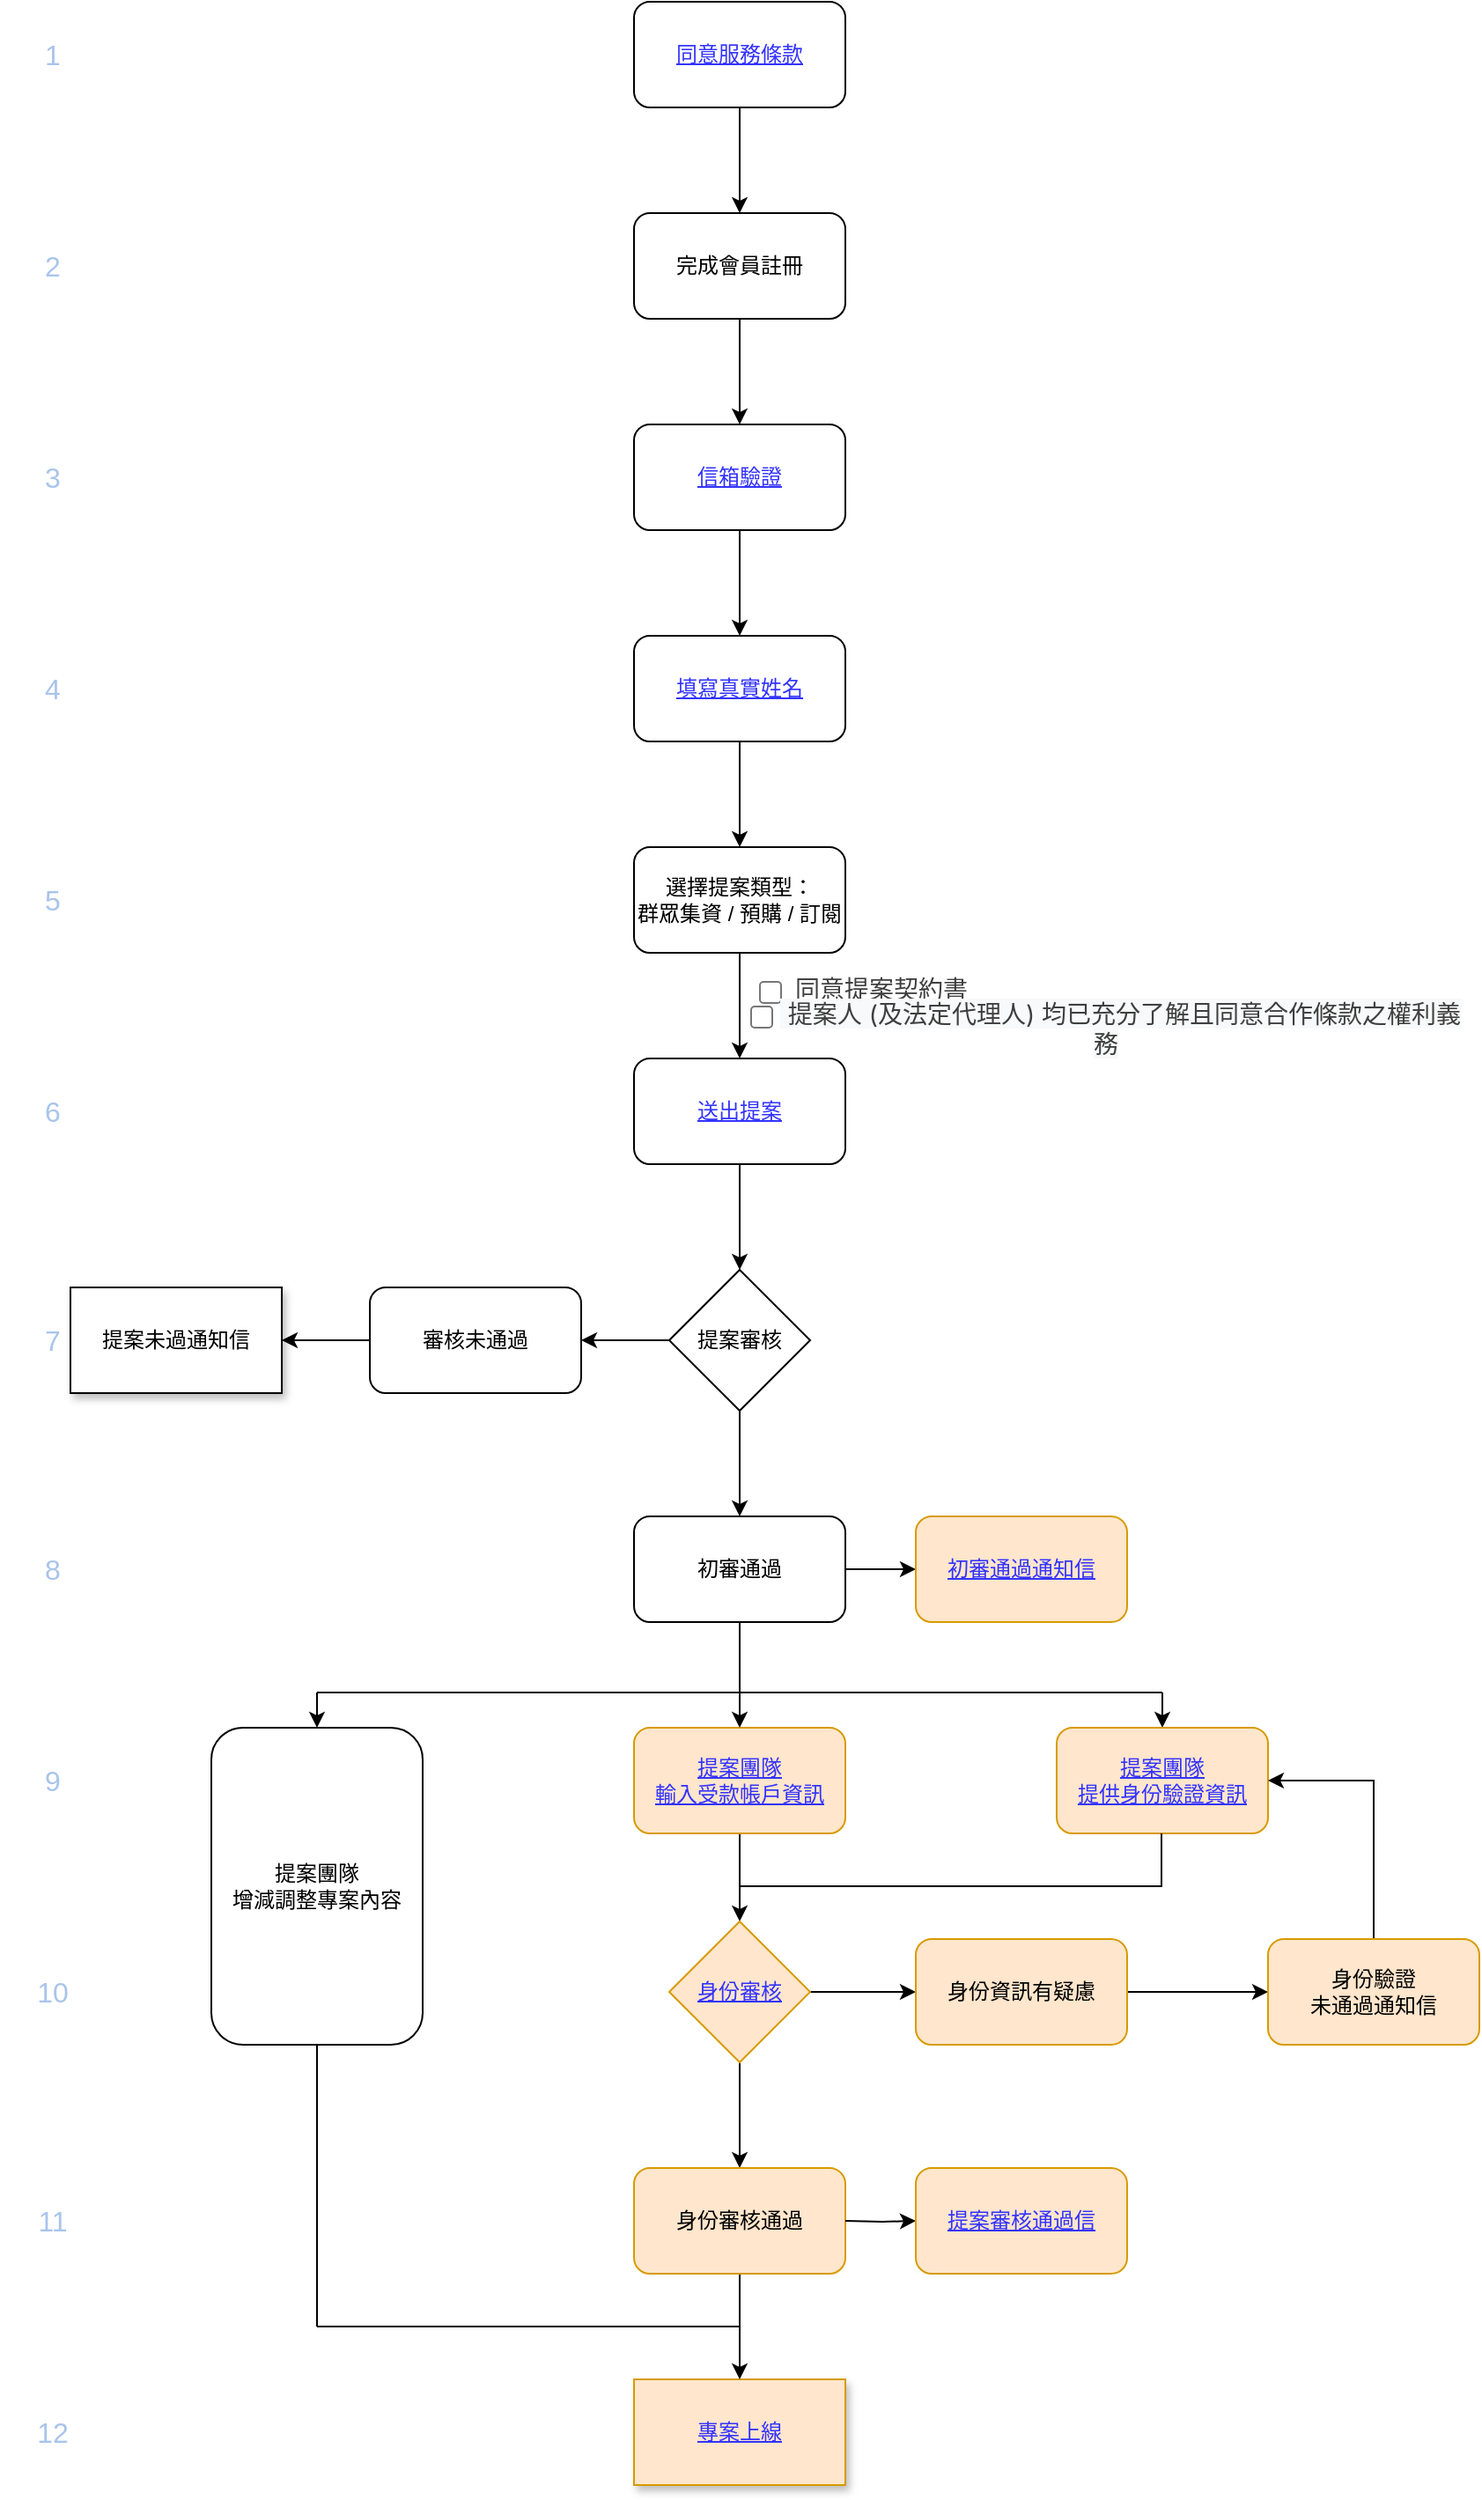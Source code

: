 <mxfile version="20.0.4" type="github">
  <diagram id="WC_vAVpubCEw6jQJzw-5" name="Page-1">
    <mxGraphModel dx="1155" dy="828" grid="1" gridSize="10" guides="1" tooltips="1" connect="1" arrows="1" fold="1" page="1" pageScale="1" pageWidth="850" pageHeight="1100" math="0" shadow="0">
      <root>
        <mxCell id="0" />
        <mxCell id="1" parent="0" />
        <mxCell id="iWGYxbqnK11PC3dcelOQ-8" value="" style="edgeStyle=orthogonalEdgeStyle;rounded=0;orthogonalLoop=1;jettySize=auto;html=1;" parent="1" source="iWGYxbqnK11PC3dcelOQ-3" target="iWGYxbqnK11PC3dcelOQ-4" edge="1">
          <mxGeometry relative="1" as="geometry" />
        </mxCell>
        <UserObject label="同意服務條款" link="https://www.zeczec.com/docs/terms_of_service" linkTarget="_blank" id="iWGYxbqnK11PC3dcelOQ-3">
          <mxCell style="rounded=1;whiteSpace=wrap;html=1;fontStyle=4;fontColor=#3333FF;" parent="1" vertex="1">
            <mxGeometry x="360" y="40" width="120" height="60" as="geometry" />
          </mxCell>
        </UserObject>
        <mxCell id="iWGYxbqnK11PC3dcelOQ-9" value="" style="edgeStyle=orthogonalEdgeStyle;rounded=0;orthogonalLoop=1;jettySize=auto;html=1;" parent="1" source="iWGYxbqnK11PC3dcelOQ-4" target="iWGYxbqnK11PC3dcelOQ-5" edge="1">
          <mxGeometry relative="1" as="geometry" />
        </mxCell>
        <mxCell id="iWGYxbqnK11PC3dcelOQ-4" value="完成會員註冊" style="rounded=1;whiteSpace=wrap;html=1;" parent="1" vertex="1">
          <mxGeometry x="360" y="160" width="120" height="60" as="geometry" />
        </mxCell>
        <mxCell id="iWGYxbqnK11PC3dcelOQ-11" value="" style="edgeStyle=orthogonalEdgeStyle;rounded=0;orthogonalLoop=1;jettySize=auto;html=1;" parent="1" source="iWGYxbqnK11PC3dcelOQ-5" target="iWGYxbqnK11PC3dcelOQ-6" edge="1">
          <mxGeometry relative="1" as="geometry" />
        </mxCell>
        <UserObject label="信箱驗證" link="https://hackmd.io/@98IZ4O3dSeiDSnUI428Hfw/H1Mh3XtF9" linkTarget="_blank" id="iWGYxbqnK11PC3dcelOQ-5">
          <mxCell style="rounded=1;whiteSpace=wrap;html=1;fontStyle=4;fontColor=#3333FF;" parent="1" vertex="1">
            <mxGeometry x="360" y="280" width="120" height="60" as="geometry" />
          </mxCell>
        </UserObject>
        <mxCell id="iWGYxbqnK11PC3dcelOQ-35" value="" style="edgeStyle=orthogonalEdgeStyle;rounded=0;orthogonalLoop=1;jettySize=auto;html=1;" parent="1" source="iWGYxbqnK11PC3dcelOQ-6" target="iWGYxbqnK11PC3dcelOQ-7" edge="1">
          <mxGeometry relative="1" as="geometry" />
        </mxCell>
        <UserObject label="填寫真實姓名" link="https://hackmd.io/@98IZ4O3dSeiDSnUI428Hfw/ryBWNWYY9" linkTarget="_blank" id="iWGYxbqnK11PC3dcelOQ-6">
          <mxCell style="rounded=1;whiteSpace=wrap;html=1;fontStyle=4;fontColor=#3333FF;" parent="1" vertex="1">
            <mxGeometry x="360" y="400" width="120" height="60" as="geometry" />
          </mxCell>
        </UserObject>
        <mxCell id="iWGYxbqnK11PC3dcelOQ-36" value="" style="edgeStyle=orthogonalEdgeStyle;rounded=0;orthogonalLoop=1;jettySize=auto;html=1;" parent="1" source="iWGYxbqnK11PC3dcelOQ-7" target="iWGYxbqnK11PC3dcelOQ-12" edge="1">
          <mxGeometry relative="1" as="geometry" />
        </mxCell>
        <mxCell id="iWGYxbqnK11PC3dcelOQ-7" value="選擇提案類型：&lt;br&gt;群眾集資 / 預購 / 訂閱" style="rounded=1;whiteSpace=wrap;html=1;" parent="1" vertex="1">
          <mxGeometry x="360" y="520" width="120" height="60" as="geometry" />
        </mxCell>
        <mxCell id="iWGYxbqnK11PC3dcelOQ-37" value="" style="edgeStyle=orthogonalEdgeStyle;rounded=0;orthogonalLoop=1;jettySize=auto;html=1;" parent="1" source="iWGYxbqnK11PC3dcelOQ-12" target="iWGYxbqnK11PC3dcelOQ-13" edge="1">
          <mxGeometry relative="1" as="geometry" />
        </mxCell>
        <UserObject label="送出提案" link="https://hackmd.io/@98IZ4O3dSeiDSnUI428Hfw/rJ4XmEtYc" linkTarget="_blank" id="iWGYxbqnK11PC3dcelOQ-12">
          <mxCell style="rounded=1;whiteSpace=wrap;html=1;fontStyle=4;fontColor=#3333FF;" parent="1" vertex="1">
            <mxGeometry x="360" y="640" width="120" height="60" as="geometry" />
          </mxCell>
        </UserObject>
        <mxCell id="iWGYxbqnK11PC3dcelOQ-38" value="" style="edgeStyle=orthogonalEdgeStyle;rounded=0;orthogonalLoop=1;jettySize=auto;html=1;" parent="1" source="iWGYxbqnK11PC3dcelOQ-13" target="iWGYxbqnK11PC3dcelOQ-15" edge="1">
          <mxGeometry relative="1" as="geometry" />
        </mxCell>
        <mxCell id="iWGYxbqnK11PC3dcelOQ-39" value="" style="edgeStyle=orthogonalEdgeStyle;rounded=0;orthogonalLoop=1;jettySize=auto;html=1;" parent="1" source="iWGYxbqnK11PC3dcelOQ-13" target="iWGYxbqnK11PC3dcelOQ-14" edge="1">
          <mxGeometry relative="1" as="geometry" />
        </mxCell>
        <mxCell id="iWGYxbqnK11PC3dcelOQ-13" value="提案審核" style="rhombus;whiteSpace=wrap;html=1;" parent="1" vertex="1">
          <mxGeometry x="380" y="760" width="80" height="80" as="geometry" />
        </mxCell>
        <mxCell id="iWGYxbqnK11PC3dcelOQ-41" value="" style="edgeStyle=orthogonalEdgeStyle;rounded=0;orthogonalLoop=1;jettySize=auto;html=1;" parent="1" source="iWGYxbqnK11PC3dcelOQ-14" target="iWGYxbqnK11PC3dcelOQ-16" edge="1">
          <mxGeometry relative="1" as="geometry" />
        </mxCell>
        <mxCell id="iWGYxbqnK11PC3dcelOQ-14" value="初審通過" style="rounded=1;whiteSpace=wrap;html=1;" parent="1" vertex="1">
          <mxGeometry x="360" y="900" width="120" height="60" as="geometry" />
        </mxCell>
        <mxCell id="iWGYxbqnK11PC3dcelOQ-40" value="" style="edgeStyle=orthogonalEdgeStyle;rounded=0;orthogonalLoop=1;jettySize=auto;html=1;" parent="1" source="iWGYxbqnK11PC3dcelOQ-15" target="iWGYxbqnK11PC3dcelOQ-28" edge="1">
          <mxGeometry relative="1" as="geometry" />
        </mxCell>
        <mxCell id="iWGYxbqnK11PC3dcelOQ-15" value="審核未通過" style="rounded=1;whiteSpace=wrap;html=1;" parent="1" vertex="1">
          <mxGeometry x="210" y="770" width="120" height="60" as="geometry" />
        </mxCell>
        <UserObject label="初審通過通知信" link="https://hackmd.io/@98IZ4O3dSeiDSnUI428Hfw/HJnpa5sqc" linkTarget="_blank" id="iWGYxbqnK11PC3dcelOQ-16">
          <mxCell style="rounded=1;whiteSpace=wrap;html=1;fillColor=#ffe6cc;strokeColor=#d79b00;fontColor=#3333FF;fontStyle=4" parent="1" vertex="1">
            <mxGeometry x="520" y="900" width="120" height="60" as="geometry" />
          </mxCell>
        </UserObject>
        <mxCell id="wNFRfesZy_4Ic9vwIzbN-5" value="" style="edgeStyle=orthogonalEdgeStyle;rounded=0;orthogonalLoop=1;jettySize=auto;html=1;fontColor=#3333FF;" edge="1" parent="1" source="iWGYxbqnK11PC3dcelOQ-18" target="wNFRfesZy_4Ic9vwIzbN-3">
          <mxGeometry relative="1" as="geometry" />
        </mxCell>
        <UserObject label="提案團隊&lt;br&gt;輸入受款帳戶資訊" linkTarget="_blank" link="https://hackmd.io/@98IZ4O3dSeiDSnUI428Hfw/BJKiw2iq5" id="iWGYxbqnK11PC3dcelOQ-18">
          <mxCell style="rounded=1;whiteSpace=wrap;html=1;fontStyle=4;fillColor=#ffe6cc;strokeColor=#d79b00;fontColor=#3333FF;" parent="1" vertex="1">
            <mxGeometry x="360" y="1020" width="120" height="60" as="geometry" />
          </mxCell>
        </UserObject>
        <mxCell id="iWGYxbqnK11PC3dcelOQ-19" value="提案團隊&lt;br&gt;增減調整專案內容" style="rounded=1;whiteSpace=wrap;html=1;" parent="1" vertex="1">
          <mxGeometry x="120" y="1020" width="120" height="180" as="geometry" />
        </mxCell>
        <mxCell id="iWGYxbqnK11PC3dcelOQ-20" value="" style="endArrow=none;html=1;rounded=0;entryX=0.5;entryY=1;entryDx=0;entryDy=0;" parent="1" target="iWGYxbqnK11PC3dcelOQ-14" edge="1">
          <mxGeometry width="50" height="50" relative="1" as="geometry">
            <mxPoint x="420" y="1000" as="sourcePoint" />
            <mxPoint x="430" y="970" as="targetPoint" />
          </mxGeometry>
        </mxCell>
        <mxCell id="iWGYxbqnK11PC3dcelOQ-21" value="" style="endArrow=none;html=1;rounded=0;" parent="1" edge="1">
          <mxGeometry width="50" height="50" relative="1" as="geometry">
            <mxPoint x="300" y="1000" as="sourcePoint" />
            <mxPoint x="420" y="1000" as="targetPoint" />
          </mxGeometry>
        </mxCell>
        <mxCell id="iWGYxbqnK11PC3dcelOQ-22" value="" style="endArrow=none;html=1;rounded=0;" parent="1" edge="1">
          <mxGeometry width="50" height="50" relative="1" as="geometry">
            <mxPoint x="300" y="1000" as="sourcePoint" />
            <mxPoint x="180" y="1000" as="targetPoint" />
          </mxGeometry>
        </mxCell>
        <mxCell id="iWGYxbqnK11PC3dcelOQ-23" value="" style="endArrow=classic;html=1;rounded=0;entryX=0.5;entryY=0;entryDx=0;entryDy=0;" parent="1" target="iWGYxbqnK11PC3dcelOQ-18" edge="1">
          <mxGeometry width="50" height="50" relative="1" as="geometry">
            <mxPoint x="420" y="1000" as="sourcePoint" />
            <mxPoint x="340" y="950" as="targetPoint" />
          </mxGeometry>
        </mxCell>
        <mxCell id="iWGYxbqnK11PC3dcelOQ-24" value="" style="endArrow=classic;html=1;rounded=0;entryX=0.5;entryY=0;entryDx=0;entryDy=0;" parent="1" target="iWGYxbqnK11PC3dcelOQ-19" edge="1">
          <mxGeometry width="50" height="50" relative="1" as="geometry">
            <mxPoint x="180" y="1000" as="sourcePoint" />
            <mxPoint x="340" y="950" as="targetPoint" />
          </mxGeometry>
        </mxCell>
        <UserObject label="專案上線" link="https://hackmd.io/@98IZ4O3dSeiDSnUI428Hfw/SJOGToscc" linkTarget="_blank" id="iWGYxbqnK11PC3dcelOQ-26">
          <mxCell style="rounded=0;whiteSpace=wrap;html=1;shadow=1;fillColor=#ffe6cc;strokeColor=#d79b00;fontColor=#3333FF;fontStyle=4" parent="1" vertex="1">
            <mxGeometry x="360" y="1390" width="120" height="60" as="geometry" />
          </mxCell>
        </UserObject>
        <mxCell id="iWGYxbqnK11PC3dcelOQ-28" value="提案未過通知信" style="rounded=0;whiteSpace=wrap;html=1;gradientColor=#ffffff;shadow=1;" parent="1" vertex="1">
          <mxGeometry x="40" y="770" width="120" height="60" as="geometry" />
        </mxCell>
        <mxCell id="iWGYxbqnK11PC3dcelOQ-29" value="" style="endArrow=none;html=1;rounded=0;" parent="1" edge="1">
          <mxGeometry width="50" height="50" relative="1" as="geometry">
            <mxPoint x="300" y="1360" as="sourcePoint" />
            <mxPoint x="180" y="1360" as="targetPoint" />
          </mxGeometry>
        </mxCell>
        <mxCell id="iWGYxbqnK11PC3dcelOQ-30" value="" style="endArrow=none;html=1;rounded=0;" parent="1" edge="1">
          <mxGeometry width="50" height="50" relative="1" as="geometry">
            <mxPoint x="420" y="1360" as="sourcePoint" />
            <mxPoint x="300" y="1360" as="targetPoint" />
          </mxGeometry>
        </mxCell>
        <mxCell id="iWGYxbqnK11PC3dcelOQ-32" value="" style="endArrow=none;html=1;rounded=0;" parent="1" edge="1">
          <mxGeometry width="50" height="50" relative="1" as="geometry">
            <mxPoint x="180" y="1360" as="sourcePoint" />
            <mxPoint x="180" y="1200" as="targetPoint" />
          </mxGeometry>
        </mxCell>
        <mxCell id="ZI2vt0tMXgu7TGkp_aTG-1" value="&lt;label style=&quot;border: 0px solid rgb(229, 231, 235); box-sizing: border-box; --tw-translate-x:0; --tw-translate-y:0; --tw-rotate:0; --tw-skew-x:0; --tw-skew-y:0; --tw-scale-x:1; --tw-scale-y:1; --tw-blur: ; --tw-brightness: ; --tw-contrast: ; --tw-grayscale: ; --tw-hue-rotate: ; --tw-invert: ; --tw-saturate: ; --tw-sepia: ; --tw-drop-shadow: ; display: block; margin-bottom: 5px; color: rgb(63, 63, 63); font-family: Rubik, -apple-system, &amp;quot;system-ui&amp;quot;, &amp;quot;Segoe UI&amp;quot;, 微軟正黑體, &amp;quot;Microsoft JhengHei&amp;quot;, sans-serif; font-size: 14px; text-align: start;&quot; class=&quot;block&quot;&gt;&lt;br class=&quot;Apple-interchange-newline&quot;&gt;&lt;input style=&quot;border-width: 0px; --tw-translate-x:0; --tw-translate-y:0; --tw-rotate:0; --tw-skew-x:0; --tw-skew-y:0; --tw-scale-x:1; --tw-scale-y:1; --tw-blur: ; --tw-brightness: ; --tw-contrast: ; --tw-grayscale: ; --tw-hue-rotate: ; --tw-invert: ; --tw-saturate: ; --tw-sepia: ; --tw-drop-shadow: ; color: rgb(118, 118, 118); font-family: Rubik, -apple-system, BlinkMacSystemFont, &amp;quot;Segoe UI&amp;quot;, 微軟正黑體, &amp;quot;Microsoft JhengHei&amp;quot;, sans-serif; font-size: 0.875rem; font-weight: inherit; line-height: 1.6em; margin: 0px 0.25rem 0px 0px; padding: 0px; border-radius: 0.125rem; vertical-align: middle;&quot; id=&quot;project_terms_accepted&quot; name=&quot;project[terms_accepted]&quot; value=&quot;1&quot; type=&quot;checkbox&quot; required=&quot;required&quot;&gt;&amp;nbsp;同意提案契約書&lt;/label&gt;" style="text;html=1;strokeColor=none;fillColor=none;align=center;verticalAlign=middle;whiteSpace=wrap;rounded=0;shadow=1;" parent="1" vertex="1">
          <mxGeometry x="390" y="580" width="200" height="30" as="geometry" />
        </mxCell>
        <mxCell id="ZI2vt0tMXgu7TGkp_aTG-2" value="&lt;font style=&quot;font-size: 14px;&quot;&gt;&lt;br class=&quot;Apple-interchange-newline&quot;&gt;&lt;input style=&quot;border-width: 0px; orphans: 2; widows: 2; -webkit-text-stroke-width: 0px; text-decoration-thickness: initial; text-decoration-style: initial; text-decoration-color: initial; --tw-translate-x:0; --tw-translate-y:0; --tw-rotate:0; --tw-skew-x:0; --tw-skew-y:0; --tw-scale-x:1; --tw-scale-y:1; --tw-blur: ; --tw-brightness: ; --tw-contrast: ; --tw-grayscale: ; --tw-hue-rotate: ; --tw-invert: ; --tw-saturate: ; --tw-sepia: ; --tw-drop-shadow: ; color: rgb(118, 118, 118); font-family: Rubik, -apple-system, BlinkMacSystemFont, &amp;quot;Segoe UI&amp;quot;, 微軟正黑體, &amp;quot;Microsoft JhengHei&amp;quot;, sans-serif; font-weight: inherit; line-height: 1.6em; margin: 0px 0.25rem 0px 0px; padding: 0px; border-radius: 0.125rem; vertical-align: middle;&quot; id=&quot;project_terms_acknowledged&quot; name=&quot;project[terms_acknowledged]&quot; value=&quot;1&quot; type=&quot;checkbox&quot; required=&quot;required&quot;&gt;&lt;span style=&quot;color: rgb(63, 63, 63); font-family: Rubik, -apple-system, &amp;quot;system-ui&amp;quot;, &amp;quot;Segoe UI&amp;quot;, 微軟正黑體, &amp;quot;Microsoft JhengHei&amp;quot;, sans-serif; font-style: normal; font-variant-ligatures: normal; font-variant-caps: normal; font-weight: 400; letter-spacing: normal; orphans: 2; text-align: start; text-indent: 0px; text-transform: none; widows: 2; word-spacing: 0px; -webkit-text-stroke-width: 0px; background-color: rgb(248, 249, 250); text-decoration-thickness: initial; text-decoration-style: initial; text-decoration-color: initial; float: none; display: inline !important;&quot;&gt;&amp;nbsp;&lt;/span&gt;&lt;span style=&quot;color: rgb(63, 63, 63); font-family: Rubik, -apple-system, &amp;quot;system-ui&amp;quot;, &amp;quot;Segoe UI&amp;quot;, 微軟正黑體, &amp;quot;Microsoft JhengHei&amp;quot;, sans-serif; font-style: normal; font-variant-ligatures: normal; font-variant-caps: normal; font-weight: 400; letter-spacing: normal; orphans: 2; text-align: start; text-indent: 0px; text-transform: none; widows: 2; word-spacing: 0px; -webkit-text-stroke-width: 0px; background-color: rgb(248, 249, 250); text-decoration-thickness: initial; text-decoration-style: initial; text-decoration-color: initial; float: none; display: inline !important;&quot;&gt;提案人 (及法定代理人) 均已充分了解且同意合作條款之權利義務&lt;/span&gt;&lt;/font&gt;" style="text;html=1;strokeColor=none;fillColor=none;align=center;verticalAlign=middle;whiteSpace=wrap;rounded=0;shadow=1;" parent="1" vertex="1">
          <mxGeometry x="423" y="600" width="410" height="30" as="geometry" />
        </mxCell>
        <mxCell id="l5z9j7X2XXGUAlnBDzoz-3" value="" style="endArrow=none;html=1;rounded=0;" parent="1" edge="1">
          <mxGeometry width="50" height="50" relative="1" as="geometry">
            <mxPoint x="540" y="1000" as="sourcePoint" />
            <mxPoint x="660" y="1000" as="targetPoint" />
          </mxGeometry>
        </mxCell>
        <mxCell id="l5z9j7X2XXGUAlnBDzoz-4" value="" style="endArrow=none;html=1;rounded=0;" parent="1" edge="1">
          <mxGeometry width="50" height="50" relative="1" as="geometry">
            <mxPoint x="540" y="1000" as="sourcePoint" />
            <mxPoint x="420" y="1000" as="targetPoint" />
          </mxGeometry>
        </mxCell>
        <mxCell id="l5z9j7X2XXGUAlnBDzoz-5" value="" style="endArrow=classic;html=1;rounded=0;entryX=0.5;entryY=0;entryDx=0;entryDy=0;" parent="1" edge="1">
          <mxGeometry width="50" height="50" relative="1" as="geometry">
            <mxPoint x="660" y="1000" as="sourcePoint" />
            <mxPoint x="660" y="1020" as="targetPoint" />
          </mxGeometry>
        </mxCell>
        <mxCell id="l5z9j7X2XXGUAlnBDzoz-6" value="" style="endArrow=none;html=1;rounded=0;" parent="1" edge="1">
          <mxGeometry width="50" height="50" relative="1" as="geometry">
            <mxPoint x="540" y="1110" as="sourcePoint" />
            <mxPoint x="660" y="1110" as="targetPoint" />
          </mxGeometry>
        </mxCell>
        <mxCell id="l5z9j7X2XXGUAlnBDzoz-7" value="" style="endArrow=none;html=1;rounded=0;" parent="1" edge="1">
          <mxGeometry width="50" height="50" relative="1" as="geometry">
            <mxPoint x="540" y="1110" as="sourcePoint" />
            <mxPoint x="420" y="1110" as="targetPoint" />
          </mxGeometry>
        </mxCell>
        <UserObject label="提案團隊&lt;br&gt;提供身份驗證資訊" link="https://hackmd.io/@98IZ4O3dSeiDSnUI428Hfw/BJYoQBYY9" linkTarget="_blank" id="l5z9j7X2XXGUAlnBDzoz-8">
          <mxCell style="rounded=1;whiteSpace=wrap;html=1;fillColor=#ffe6cc;strokeColor=#d79b00;fontStyle=4;fontColor=#3333FF;" parent="1" vertex="1">
            <mxGeometry x="600" y="1020" width="120" height="60" as="geometry" />
          </mxCell>
        </UserObject>
        <mxCell id="l5z9j7X2XXGUAlnBDzoz-9" value="" style="endArrow=none;html=1;rounded=0;exitX=0.5;exitY=1;exitDx=0;exitDy=0;" parent="1" edge="1">
          <mxGeometry width="50" height="50" relative="1" as="geometry">
            <mxPoint x="659.5" y="1080" as="sourcePoint" />
            <mxPoint x="659.5" y="1110" as="targetPoint" />
          </mxGeometry>
        </mxCell>
        <mxCell id="l5z9j7X2XXGUAlnBDzoz-11" value="1" style="text;html=1;strokeColor=none;fillColor=none;align=center;verticalAlign=middle;whiteSpace=wrap;rounded=0;fontSize=16;fontColor=#A9C4EB;" parent="1" vertex="1">
          <mxGeometry y="55" width="60" height="30" as="geometry" />
        </mxCell>
        <mxCell id="l5z9j7X2XXGUAlnBDzoz-12" value="2" style="text;html=1;strokeColor=none;fillColor=none;align=center;verticalAlign=middle;whiteSpace=wrap;rounded=0;fontSize=16;fontColor=#A9C4EB;" parent="1" vertex="1">
          <mxGeometry y="175" width="60" height="30" as="geometry" />
        </mxCell>
        <mxCell id="l5z9j7X2XXGUAlnBDzoz-13" value="3" style="text;html=1;strokeColor=none;fillColor=none;align=center;verticalAlign=middle;whiteSpace=wrap;rounded=0;fontSize=16;fontColor=#A9C4EB;" parent="1" vertex="1">
          <mxGeometry y="295" width="60" height="30" as="geometry" />
        </mxCell>
        <mxCell id="l5z9j7X2XXGUAlnBDzoz-14" value="4" style="text;html=1;strokeColor=none;fillColor=none;align=center;verticalAlign=middle;whiteSpace=wrap;rounded=0;fontSize=16;fontColor=#A9C4EB;" parent="1" vertex="1">
          <mxGeometry y="415" width="60" height="30" as="geometry" />
        </mxCell>
        <mxCell id="l5z9j7X2XXGUAlnBDzoz-15" value="5" style="text;html=1;strokeColor=none;fillColor=none;align=center;verticalAlign=middle;whiteSpace=wrap;rounded=0;fontSize=16;fontColor=#A9C4EB;" parent="1" vertex="1">
          <mxGeometry y="535" width="60" height="30" as="geometry" />
        </mxCell>
        <mxCell id="l5z9j7X2XXGUAlnBDzoz-16" value="6" style="text;html=1;strokeColor=none;fillColor=none;align=center;verticalAlign=middle;whiteSpace=wrap;rounded=0;fontSize=16;fontColor=#A9C4EB;" parent="1" vertex="1">
          <mxGeometry y="655" width="60" height="30" as="geometry" />
        </mxCell>
        <mxCell id="l5z9j7X2XXGUAlnBDzoz-17" value="7" style="text;html=1;strokeColor=none;fillColor=none;align=center;verticalAlign=middle;whiteSpace=wrap;rounded=0;fontSize=16;fontColor=#A9C4EB;" parent="1" vertex="1">
          <mxGeometry y="785" width="60" height="30" as="geometry" />
        </mxCell>
        <mxCell id="l5z9j7X2XXGUAlnBDzoz-18" value="8" style="text;html=1;strokeColor=none;fillColor=none;align=center;verticalAlign=middle;whiteSpace=wrap;rounded=0;fontSize=16;fontColor=#A9C4EB;" parent="1" vertex="1">
          <mxGeometry y="915" width="60" height="30" as="geometry" />
        </mxCell>
        <mxCell id="l5z9j7X2XXGUAlnBDzoz-19" value="9" style="text;html=1;strokeColor=none;fillColor=none;align=center;verticalAlign=middle;whiteSpace=wrap;rounded=0;fontSize=16;fontColor=#A9C4EB;" parent="1" vertex="1">
          <mxGeometry y="1035" width="60" height="30" as="geometry" />
        </mxCell>
        <mxCell id="l5z9j7X2XXGUAlnBDzoz-20" value="10" style="text;html=1;strokeColor=none;fillColor=none;align=center;verticalAlign=middle;whiteSpace=wrap;rounded=0;fontSize=16;fontColor=#A9C4EB;" parent="1" vertex="1">
          <mxGeometry y="1155" width="60" height="30" as="geometry" />
        </mxCell>
        <mxCell id="wNFRfesZy_4Ic9vwIzbN-6" value="" style="edgeStyle=orthogonalEdgeStyle;rounded=0;orthogonalLoop=1;jettySize=auto;html=1;fontColor=#3333FF;entryX=0.5;entryY=0;entryDx=0;entryDy=0;" edge="1" parent="1" source="wNFRfesZy_4Ic9vwIzbN-3" target="wNFRfesZy_4Ic9vwIzbN-8">
          <mxGeometry relative="1" as="geometry" />
        </mxCell>
        <mxCell id="wNFRfesZy_4Ic9vwIzbN-12" value="" style="edgeStyle=orthogonalEdgeStyle;rounded=0;orthogonalLoop=1;jettySize=auto;html=1;fontColor=#3333FF;" edge="1" parent="1" source="wNFRfesZy_4Ic9vwIzbN-3" target="wNFRfesZy_4Ic9vwIzbN-11">
          <mxGeometry relative="1" as="geometry" />
        </mxCell>
        <UserObject label="身份審核" link="https://hackmd.io/@98IZ4O3dSeiDSnUI428Hfw/S1yDLooc9" linkTarget="_blank" id="wNFRfesZy_4Ic9vwIzbN-3">
          <mxCell style="rhombus;whiteSpace=wrap;html=1;fillColor=#ffe6cc;strokeColor=#d79b00;fontStyle=4;fontColor=#3333FF;" vertex="1" parent="1">
            <mxGeometry x="380" y="1130" width="80" height="80" as="geometry" />
          </mxCell>
        </UserObject>
        <mxCell id="wNFRfesZy_4Ic9vwIzbN-10" value="" style="edgeStyle=orthogonalEdgeStyle;rounded=0;orthogonalLoop=1;jettySize=auto;html=1;fontColor=#3333FF;" edge="1" parent="1" source="wNFRfesZy_4Ic9vwIzbN-8" target="iWGYxbqnK11PC3dcelOQ-26">
          <mxGeometry relative="1" as="geometry" />
        </mxCell>
        <UserObject label="身份審核通過" linkTarget="_blank" id="wNFRfesZy_4Ic9vwIzbN-8">
          <mxCell style="rounded=1;whiteSpace=wrap;html=1;fontStyle=0;fillColor=#ffe6cc;strokeColor=#d79b00;" vertex="1" parent="1">
            <mxGeometry x="360" y="1270" width="120" height="60" as="geometry" />
          </mxCell>
        </UserObject>
        <mxCell id="wNFRfesZy_4Ic9vwIzbN-15" value="" style="edgeStyle=orthogonalEdgeStyle;rounded=0;orthogonalLoop=1;jettySize=auto;html=1;fontColor=#FFB366;" edge="1" parent="1" source="wNFRfesZy_4Ic9vwIzbN-11" target="wNFRfesZy_4Ic9vwIzbN-14">
          <mxGeometry relative="1" as="geometry" />
        </mxCell>
        <mxCell id="wNFRfesZy_4Ic9vwIzbN-11" value="身份資訊有疑慮" style="rounded=1;whiteSpace=wrap;html=1;fillColor=#ffe6cc;strokeColor=#d79b00;" vertex="1" parent="1">
          <mxGeometry x="520" y="1140" width="120" height="60" as="geometry" />
        </mxCell>
        <mxCell id="wNFRfesZy_4Ic9vwIzbN-16" style="edgeStyle=orthogonalEdgeStyle;rounded=0;orthogonalLoop=1;jettySize=auto;html=1;exitX=0.5;exitY=0;exitDx=0;exitDy=0;entryX=1;entryY=0.5;entryDx=0;entryDy=0;fontColor=#FFB366;" edge="1" parent="1" source="wNFRfesZy_4Ic9vwIzbN-14" target="l5z9j7X2XXGUAlnBDzoz-8">
          <mxGeometry relative="1" as="geometry" />
        </mxCell>
        <mxCell id="wNFRfesZy_4Ic9vwIzbN-14" value="身份驗證&lt;br&gt;未通過通知信" style="whiteSpace=wrap;html=1;fillColor=#ffe6cc;strokeColor=#d79b00;rounded=1;" vertex="1" parent="1">
          <mxGeometry x="720" y="1140" width="120" height="60" as="geometry" />
        </mxCell>
        <mxCell id="wNFRfesZy_4Ic9vwIzbN-17" value="11" style="text;html=1;strokeColor=none;fillColor=none;align=center;verticalAlign=middle;whiteSpace=wrap;rounded=0;fontSize=16;fontColor=#A9C4EB;" vertex="1" parent="1">
          <mxGeometry y="1285" width="60" height="30" as="geometry" />
        </mxCell>
        <mxCell id="wNFRfesZy_4Ic9vwIzbN-18" value="12" style="text;html=1;strokeColor=none;fillColor=none;align=center;verticalAlign=middle;whiteSpace=wrap;rounded=0;fontSize=16;fontColor=#A9C4EB;" vertex="1" parent="1">
          <mxGeometry y="1405" width="60" height="30" as="geometry" />
        </mxCell>
        <mxCell id="wNFRfesZy_4Ic9vwIzbN-19" value="" style="edgeStyle=orthogonalEdgeStyle;rounded=0;orthogonalLoop=1;jettySize=auto;html=1;" edge="1" parent="1" target="wNFRfesZy_4Ic9vwIzbN-20">
          <mxGeometry relative="1" as="geometry">
            <mxPoint x="480" y="1300" as="sourcePoint" />
          </mxGeometry>
        </mxCell>
        <UserObject label="提案審核通過信" linkTarget="_blank" link="https://hackmd.io/@98IZ4O3dSeiDSnUI428Hfw/rkB19iiq5" id="wNFRfesZy_4Ic9vwIzbN-20">
          <mxCell style="rounded=1;whiteSpace=wrap;html=1;fillColor=#ffe6cc;strokeColor=#d79b00;fontColor=#3333FF;fontStyle=4" vertex="1" parent="1">
            <mxGeometry x="520" y="1270" width="120" height="60" as="geometry" />
          </mxCell>
        </UserObject>
      </root>
    </mxGraphModel>
  </diagram>
</mxfile>

